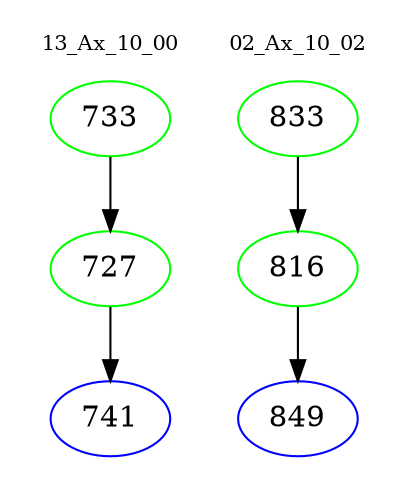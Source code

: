 digraph{
subgraph cluster_0 {
color = white
label = "13_Ax_10_00";
fontsize=10;
T0_733 [label="733", color="green"]
T0_733 -> T0_727 [color="black"]
T0_727 [label="727", color="green"]
T0_727 -> T0_741 [color="black"]
T0_741 [label="741", color="blue"]
}
subgraph cluster_1 {
color = white
label = "02_Ax_10_02";
fontsize=10;
T1_833 [label="833", color="green"]
T1_833 -> T1_816 [color="black"]
T1_816 [label="816", color="green"]
T1_816 -> T1_849 [color="black"]
T1_849 [label="849", color="blue"]
}
}
